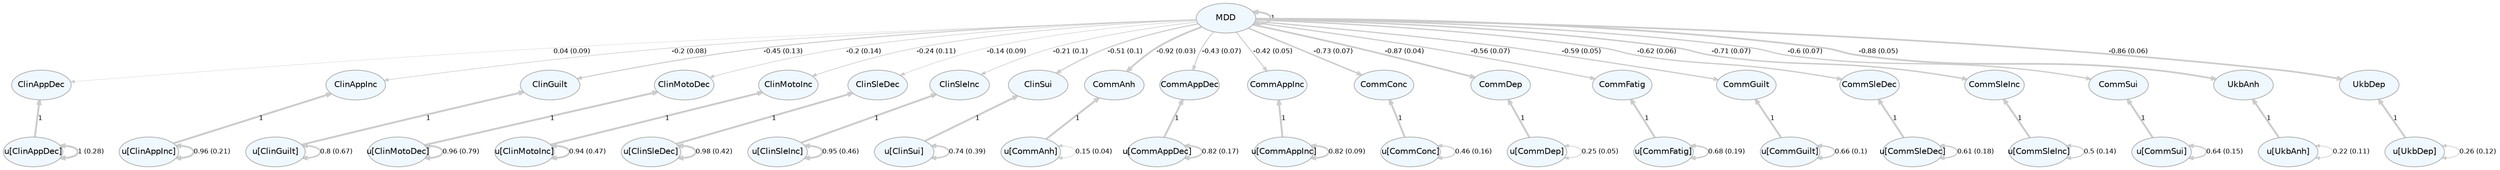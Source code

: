 digraph {

graph [layout = "dot",
       rankdir = "TB",
       outputorder = "edgesfirst",
       bgcolor = "white"]

node [fontname = "Helvetica",
      fontsize = "10",
      shape = "circle",
      fixedsize = "true",
      width = "0.5",
      style = "filled",
      fillcolor = "aliceblue",
      color = "gray70",
      fontcolor = "gray50"]

edge [fontname = "Helvetica",
     fontsize = "8",
     len = "1.5",
     color = "gray80",
     arrowsize = "0.5"]

rankdir = TB;
{rank=min; 1;}
{rank=same; 22; 23; 24; 25; 26; 27; 28; 29; 30; 31; 32; 33; 34; 35; 36; 37; 38; 39; 40; 41;}
{rank=max; 2; 3; 4; 5; 6; 7; 8; 9; 10; 11; 12; 13; 14; 15; 16; 17; 18; 19; 20; 21;}

  "1" [label = "MDD", shape = "oval", width = "1", fontcolor = "black"] 
  "2" [label = "u[ClinAppDec]", shape = "oval", width = "1", fontcolor = "black"] 
  "3" [label = "u[ClinAppInc]", shape = "oval", width = "1", fontcolor = "black"] 
  "4" [label = "u[ClinGuilt]", shape = "oval", width = "1", fontcolor = "black"] 
  "5" [label = "u[ClinMotoDec]", shape = "oval", width = "1", fontcolor = "black"] 
  "6" [label = "u[ClinMotoInc]", shape = "oval", width = "1", fontcolor = "black"] 
  "7" [label = "u[ClinSleDec]", shape = "oval", width = "1", fontcolor = "black"] 
  "8" [label = "u[ClinSleInc]", shape = "oval", width = "1", fontcolor = "black"] 
  "9" [label = "u[ClinSui]", shape = "oval", width = "1", fontcolor = "black"] 
  "10" [label = "u[CommAnh]", shape = "oval", width = "1", fontcolor = "black"] 
  "11" [label = "u[CommAppDec]", shape = "oval", width = "1", fontcolor = "black"] 
  "12" [label = "u[CommAppInc]", shape = "oval", width = "1", fontcolor = "black"] 
  "13" [label = "u[CommConc]", shape = "oval", width = "1", fontcolor = "black"] 
  "14" [label = "u[CommDep]", shape = "oval", width = "1", fontcolor = "black"] 
  "15" [label = "u[CommFatig]", shape = "oval", width = "1", fontcolor = "black"] 
  "16" [label = "u[CommGuilt]", shape = "oval", width = "1", fontcolor = "black"] 
  "17" [label = "u[CommSleDec]", shape = "oval", width = "1", fontcolor = "black"] 
  "18" [label = "u[CommSleInc]", shape = "oval", width = "1", fontcolor = "black"] 
  "19" [label = "u[CommSui]", shape = "oval", width = "1", fontcolor = "black"] 
  "20" [label = "u[UkbAnh]", shape = "oval", width = "1", fontcolor = "black"] 
  "21" [label = "u[UkbDep]", shape = "oval", width = "1", fontcolor = "black"] 
  "22" [label = "ClinAppDec", shape = "oval", width = "1", fontcolor = "black"] 
  "23" [label = "ClinAppInc", shape = "oval", width = "1", fontcolor = "black"] 
  "24" [label = "ClinGuilt", shape = "oval", width = "1", fontcolor = "black"] 
  "25" [label = "ClinMotoDec", shape = "oval", width = "1", fontcolor = "black"] 
  "26" [label = "ClinMotoInc", shape = "oval", width = "1", fontcolor = "black"] 
  "27" [label = "ClinSleDec", shape = "oval", width = "1", fontcolor = "black"] 
  "28" [label = "ClinSleInc", shape = "oval", width = "1", fontcolor = "black"] 
  "29" [label = "ClinSui", shape = "oval", width = "1", fontcolor = "black"] 
  "30" [label = "CommAnh", shape = "oval", width = "1", fontcolor = "black"] 
  "31" [label = "CommAppDec", shape = "oval", width = "1", fontcolor = "black"] 
  "32" [label = "CommAppInc", shape = "oval", width = "1", fontcolor = "black"] 
  "33" [label = "CommConc", shape = "oval", width = "1", fontcolor = "black"] 
  "34" [label = "CommDep", shape = "oval", width = "1", fontcolor = "black"] 
  "35" [label = "CommFatig", shape = "oval", width = "1", fontcolor = "black"] 
  "36" [label = "CommGuilt", shape = "oval", width = "1", fontcolor = "black"] 
  "37" [label = "CommSleDec", shape = "oval", width = "1", fontcolor = "black"] 
  "38" [label = "CommSleInc", shape = "oval", width = "1", fontcolor = "black"] 
  "39" [label = "CommSui", shape = "oval", width = "1", fontcolor = "black"] 
  "40" [label = "UkbAnh", shape = "oval", width = "1", fontcolor = "black"] 
  "41" [label = "UkbDep", shape = "oval", width = "1", fontcolor = "black"] 
"1"->"22" [label = "0.04 (0.09)", penwidth = "0.374676860737622", dir = "forward"] 
"1"->"23" [label = "-0.2 (0.08)", penwidth = "0.701664963659801", dir = "forward"] 
"1"->"24" [label = "-0.45 (0.13)", penwidth = "1.1951499036712", dir = "forward"] 
"1"->"25" [label = "-0.2 (0.14)", penwidth = "0.700390561823368", dir = "forward"] 
"1"->"26" [label = "-0.24 (0.11)", penwidth = "0.777940830039762", dir = "forward"] 
"1"->"27" [label = "-0.14 (0.09)", penwidth = "0.576872988826383", dir = "forward"] 
"1"->"28" [label = "-0.21 (0.1)", penwidth = "0.728909952081891", dir = "forward"] 
"1"->"29" [label = "-0.51 (0.1)", penwidth = "1.31290298325359", dir = "forward"] 
"1"->"30" [label = "-0.92 (0.03)", penwidth = "2.14755272007653", dir = "forward"] 
"1"->"31" [label = "-0.43 (0.07)", penwidth = "1.15451531676942", dir = "forward"] 
"1"->"32" [label = "-0.42 (0.05)", penwidth = "1.14441222238935", dir = "forward"] 
"1"->"33" [label = "-0.73 (0.07)", penwidth = "1.76434976720733", dir = "forward"] 
"1"->"34" [label = "-0.87 (0.04)", penwidth = "2.03184450159132", dir = "forward"] 
"1"->"35" [label = "-0.56 (0.07)", penwidth = "1.42470231898729", dir = "forward"] 
"1"->"36" [label = "-0.59 (0.05)", penwidth = "1.47212251615227", dir = "forward"] 
"1"->"37" [label = "-0.62 (0.06)", penwidth = "1.54921484120851", dir = "forward"] 
"1"->"38" [label = "-0.71 (0.07)", penwidth = "1.71661021052464", dir = "forward"] 
"1"->"39" [label = "-0.6 (0.07)", penwidth = "1.49580891435361", dir = "forward"] 
"1"->"1" [label = "1", penwidth = "2.3", dir = "both"] 
"1"->"40" [label = "-0.88 (0.05)", penwidth = "2.06874241485197", dir = "forward"] 
"1"->"41" [label = "-0.86 (0.06)", penwidth = "2.02616233954276", dir = "forward"] 
"2"->"22" [label = "1", penwidth = "2.3", dir = "forward"] 
"2"->"2" [label = "1 (0.28)", penwidth = "2.29720936039923", dir = "both"] 
"3"->"23" [label = "1", penwidth = "2.3", dir = "forward"] 
"3"->"3" [label = "0.96 (0.21)", penwidth = "2.219322955487", dir = "both"] 
"4"->"24" [label = "1", penwidth = "2.3", dir = "forward"] 
"4"->"4" [label = "0.8 (0.67)", penwidth = "1.89936309860004", dir = "both"] 
"5"->"25" [label = "1", penwidth = "2.3", dir = "forward"] 
"5"->"5" [label = "0.96 (0.79)", penwidth = "2.21986650108074", dir = "both"] 
"6"->"26" [label = "1", penwidth = "2.3", dir = "forward"] 
"6"->"6" [label = "0.94 (0.47)", penwidth = "2.1857913435436", dir = "both"] 
"7"->"27" [label = "1", penwidth = "2.3", dir = "forward"] 
"7"->"7" [label = "0.98 (0.42)", penwidth = "2.26167482595405", dir = "both"] 
"8"->"28" [label = "1", penwidth = "2.3", dir = "forward"] 
"8"->"8" [label = "0.95 (0.46)", penwidth = "2.20802404302341", dir = "both"] 
"9"->"29" [label = "1", penwidth = "2.3", dir = "forward"] 
"9"->"9" [label = "0.74 (0.39)", penwidth = "1.78701264346698", dir = "both"] 
"10"->"30" [label = "1", penwidth = "2.3", dir = "forward"] 
"10"->"10" [label = "0.15 (0.04)", penwidth = "0.593274044835234", dir = "both"] 
"11"->"31" [label = "1", penwidth = "2.3", dir = "forward"] 
"11"->"11" [label = "0.82 (0.17)", penwidth = "1.93490882473382", dir = "both"] 
"12"->"32" [label = "1", penwidth = "2.3", dir = "forward"] 
"12"->"12" [label = "0.82 (0.09)", penwidth = "1.94348385388006", dir = "both"] 
"13"->"33" [label = "1", penwidth = "2.3", dir = "forward"] 
"13"->"13" [label = "0.46 (0.16)", penwidth = "1.22784175732125", dir = "both"] 
"14"->"34" [label = "1", penwidth = "2.3", dir = "forward"] 
"14"->"14" [label = "0.25 (0.05)", penwidth = "0.800357637746471", dir = "both"] 
"15"->"35" [label = "1", penwidth = "2.3", dir = "forward"] 
"15"->"15" [label = "0.68 (0.19)", penwidth = "1.66752298191567", dir = "both"] 
"16"->"36" [label = "1", penwidth = "2.3", dir = "forward"] 
"16"->"16" [label = "0.66 (0.1)", penwidth = "1.61306416047343", dir = "both"] 
"17"->"37" [label = "1", penwidth = "2.3", dir = "forward"] 
"17"->"17" [label = "0.61 (0.18)", penwidth = "1.51972946680632", dir = "both"] 
"18"->"38" [label = "1", penwidth = "2.3", dir = "forward"] 
"18"->"18" [label = "0.5 (0.14)", penwidth = "1.29661332414864", dir = "both"] 
"19"->"39" [label = "1", penwidth = "2.3", dir = "forward"] 
"19"->"19" [label = "0.64 (0.15)", penwidth = "1.58502218917481", dir = "both"] 
"20"->"40" [label = "1", penwidth = "2.3", dir = "forward"] 
"20"->"20" [label = "0.22 (0.11)", penwidth = "0.735775718637078", dir = "both"] 
"21"->"41" [label = "1", penwidth = "2.3", dir = "forward"] 
"21"->"21" [label = "0.26 (0.12)", penwidth = "0.810175793189214", dir = "both"] 
}